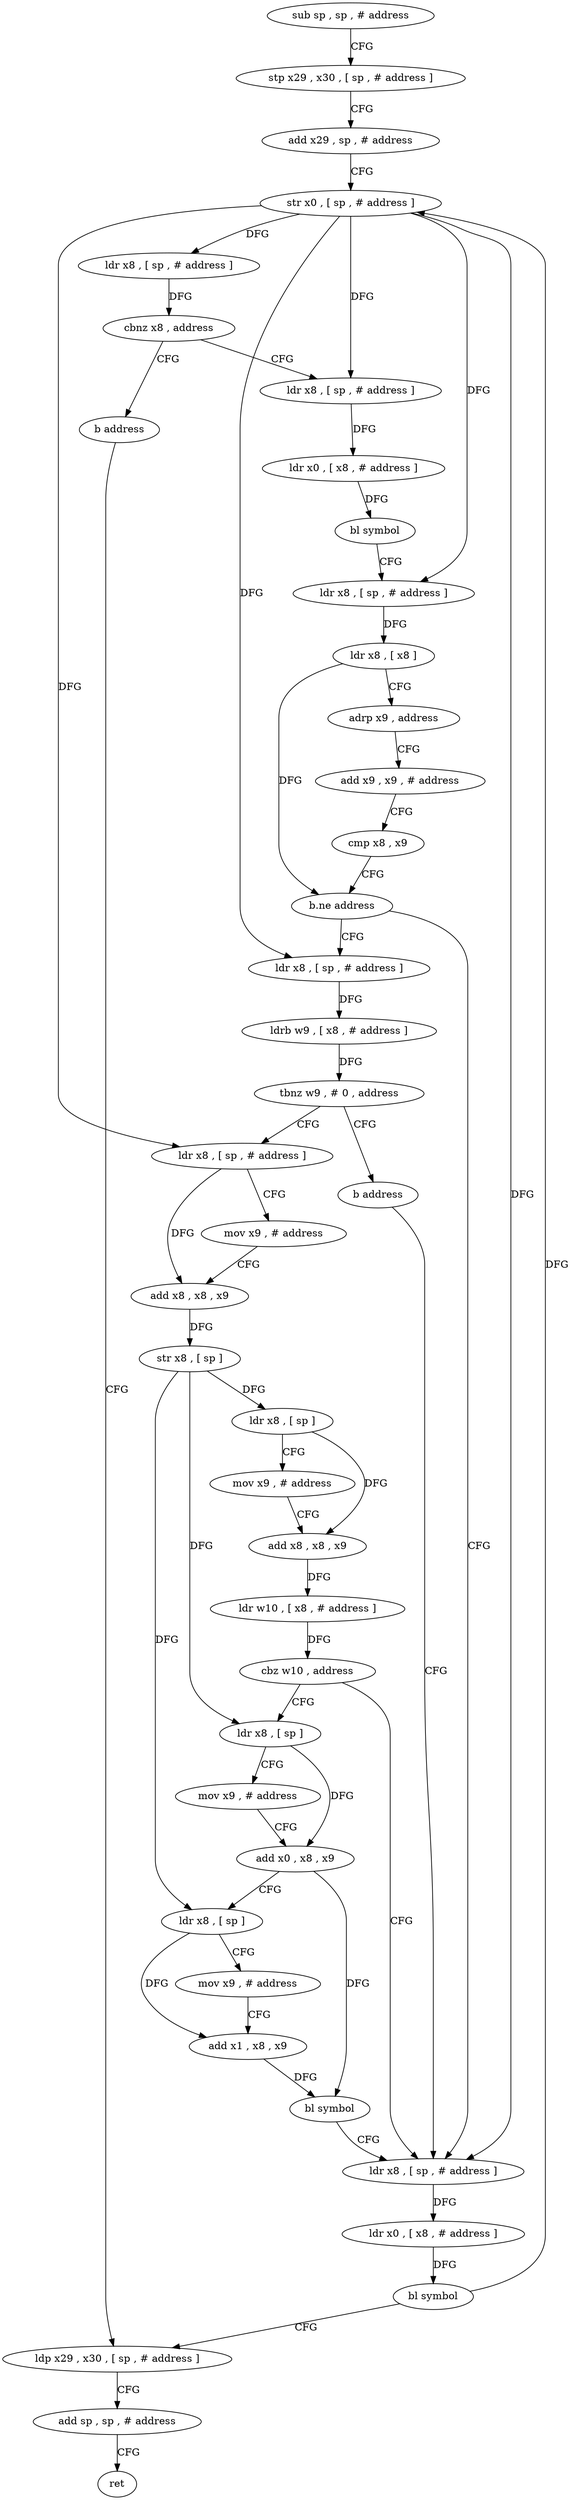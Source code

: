 digraph "func" {
"4245464" [label = "sub sp , sp , # address" ]
"4245468" [label = "stp x29 , x30 , [ sp , # address ]" ]
"4245472" [label = "add x29 , sp , # address" ]
"4245476" [label = "str x0 , [ sp , # address ]" ]
"4245480" [label = "ldr x8 , [ sp , # address ]" ]
"4245484" [label = "cbnz x8 , address" ]
"4245492" [label = "ldr x8 , [ sp , # address ]" ]
"4245488" [label = "b address" ]
"4245496" [label = "ldr x0 , [ x8 , # address ]" ]
"4245500" [label = "bl symbol" ]
"4245504" [label = "ldr x8 , [ sp , # address ]" ]
"4245508" [label = "ldr x8 , [ x8 ]" ]
"4245512" [label = "adrp x9 , address" ]
"4245516" [label = "add x9 , x9 , # address" ]
"4245520" [label = "cmp x8 , x9" ]
"4245524" [label = "b.ne address" ]
"4245608" [label = "ldr x8 , [ sp , # address ]" ]
"4245528" [label = "ldr x8 , [ sp , # address ]" ]
"4245620" [label = "ldp x29 , x30 , [ sp , # address ]" ]
"4245612" [label = "ldr x0 , [ x8 , # address ]" ]
"4245616" [label = "bl symbol" ]
"4245532" [label = "ldrb w9 , [ x8 , # address ]" ]
"4245536" [label = "tbnz w9 , # 0 , address" ]
"4245544" [label = "ldr x8 , [ sp , # address ]" ]
"4245540" [label = "b address" ]
"4245624" [label = "add sp , sp , # address" ]
"4245628" [label = "ret" ]
"4245548" [label = "mov x9 , # address" ]
"4245552" [label = "add x8 , x8 , x9" ]
"4245556" [label = "str x8 , [ sp ]" ]
"4245560" [label = "ldr x8 , [ sp ]" ]
"4245564" [label = "mov x9 , # address" ]
"4245568" [label = "add x8 , x8 , x9" ]
"4245572" [label = "ldr w10 , [ x8 , # address ]" ]
"4245576" [label = "cbz w10 , address" ]
"4245580" [label = "ldr x8 , [ sp ]" ]
"4245584" [label = "mov x9 , # address" ]
"4245588" [label = "add x0 , x8 , x9" ]
"4245592" [label = "ldr x8 , [ sp ]" ]
"4245596" [label = "mov x9 , # address" ]
"4245600" [label = "add x1 , x8 , x9" ]
"4245604" [label = "bl symbol" ]
"4245464" -> "4245468" [ label = "CFG" ]
"4245468" -> "4245472" [ label = "CFG" ]
"4245472" -> "4245476" [ label = "CFG" ]
"4245476" -> "4245480" [ label = "DFG" ]
"4245476" -> "4245492" [ label = "DFG" ]
"4245476" -> "4245504" [ label = "DFG" ]
"4245476" -> "4245608" [ label = "DFG" ]
"4245476" -> "4245528" [ label = "DFG" ]
"4245476" -> "4245544" [ label = "DFG" ]
"4245480" -> "4245484" [ label = "DFG" ]
"4245484" -> "4245492" [ label = "CFG" ]
"4245484" -> "4245488" [ label = "CFG" ]
"4245492" -> "4245496" [ label = "DFG" ]
"4245488" -> "4245620" [ label = "CFG" ]
"4245496" -> "4245500" [ label = "DFG" ]
"4245500" -> "4245504" [ label = "CFG" ]
"4245504" -> "4245508" [ label = "DFG" ]
"4245508" -> "4245512" [ label = "CFG" ]
"4245508" -> "4245524" [ label = "DFG" ]
"4245512" -> "4245516" [ label = "CFG" ]
"4245516" -> "4245520" [ label = "CFG" ]
"4245520" -> "4245524" [ label = "CFG" ]
"4245524" -> "4245608" [ label = "CFG" ]
"4245524" -> "4245528" [ label = "CFG" ]
"4245608" -> "4245612" [ label = "DFG" ]
"4245528" -> "4245532" [ label = "DFG" ]
"4245620" -> "4245624" [ label = "CFG" ]
"4245612" -> "4245616" [ label = "DFG" ]
"4245616" -> "4245620" [ label = "CFG" ]
"4245616" -> "4245476" [ label = "DFG" ]
"4245532" -> "4245536" [ label = "DFG" ]
"4245536" -> "4245544" [ label = "CFG" ]
"4245536" -> "4245540" [ label = "CFG" ]
"4245544" -> "4245548" [ label = "CFG" ]
"4245544" -> "4245552" [ label = "DFG" ]
"4245540" -> "4245608" [ label = "CFG" ]
"4245624" -> "4245628" [ label = "CFG" ]
"4245548" -> "4245552" [ label = "CFG" ]
"4245552" -> "4245556" [ label = "DFG" ]
"4245556" -> "4245560" [ label = "DFG" ]
"4245556" -> "4245580" [ label = "DFG" ]
"4245556" -> "4245592" [ label = "DFG" ]
"4245560" -> "4245564" [ label = "CFG" ]
"4245560" -> "4245568" [ label = "DFG" ]
"4245564" -> "4245568" [ label = "CFG" ]
"4245568" -> "4245572" [ label = "DFG" ]
"4245572" -> "4245576" [ label = "DFG" ]
"4245576" -> "4245608" [ label = "CFG" ]
"4245576" -> "4245580" [ label = "CFG" ]
"4245580" -> "4245584" [ label = "CFG" ]
"4245580" -> "4245588" [ label = "DFG" ]
"4245584" -> "4245588" [ label = "CFG" ]
"4245588" -> "4245592" [ label = "CFG" ]
"4245588" -> "4245604" [ label = "DFG" ]
"4245592" -> "4245596" [ label = "CFG" ]
"4245592" -> "4245600" [ label = "DFG" ]
"4245596" -> "4245600" [ label = "CFG" ]
"4245600" -> "4245604" [ label = "DFG" ]
"4245604" -> "4245608" [ label = "CFG" ]
}
